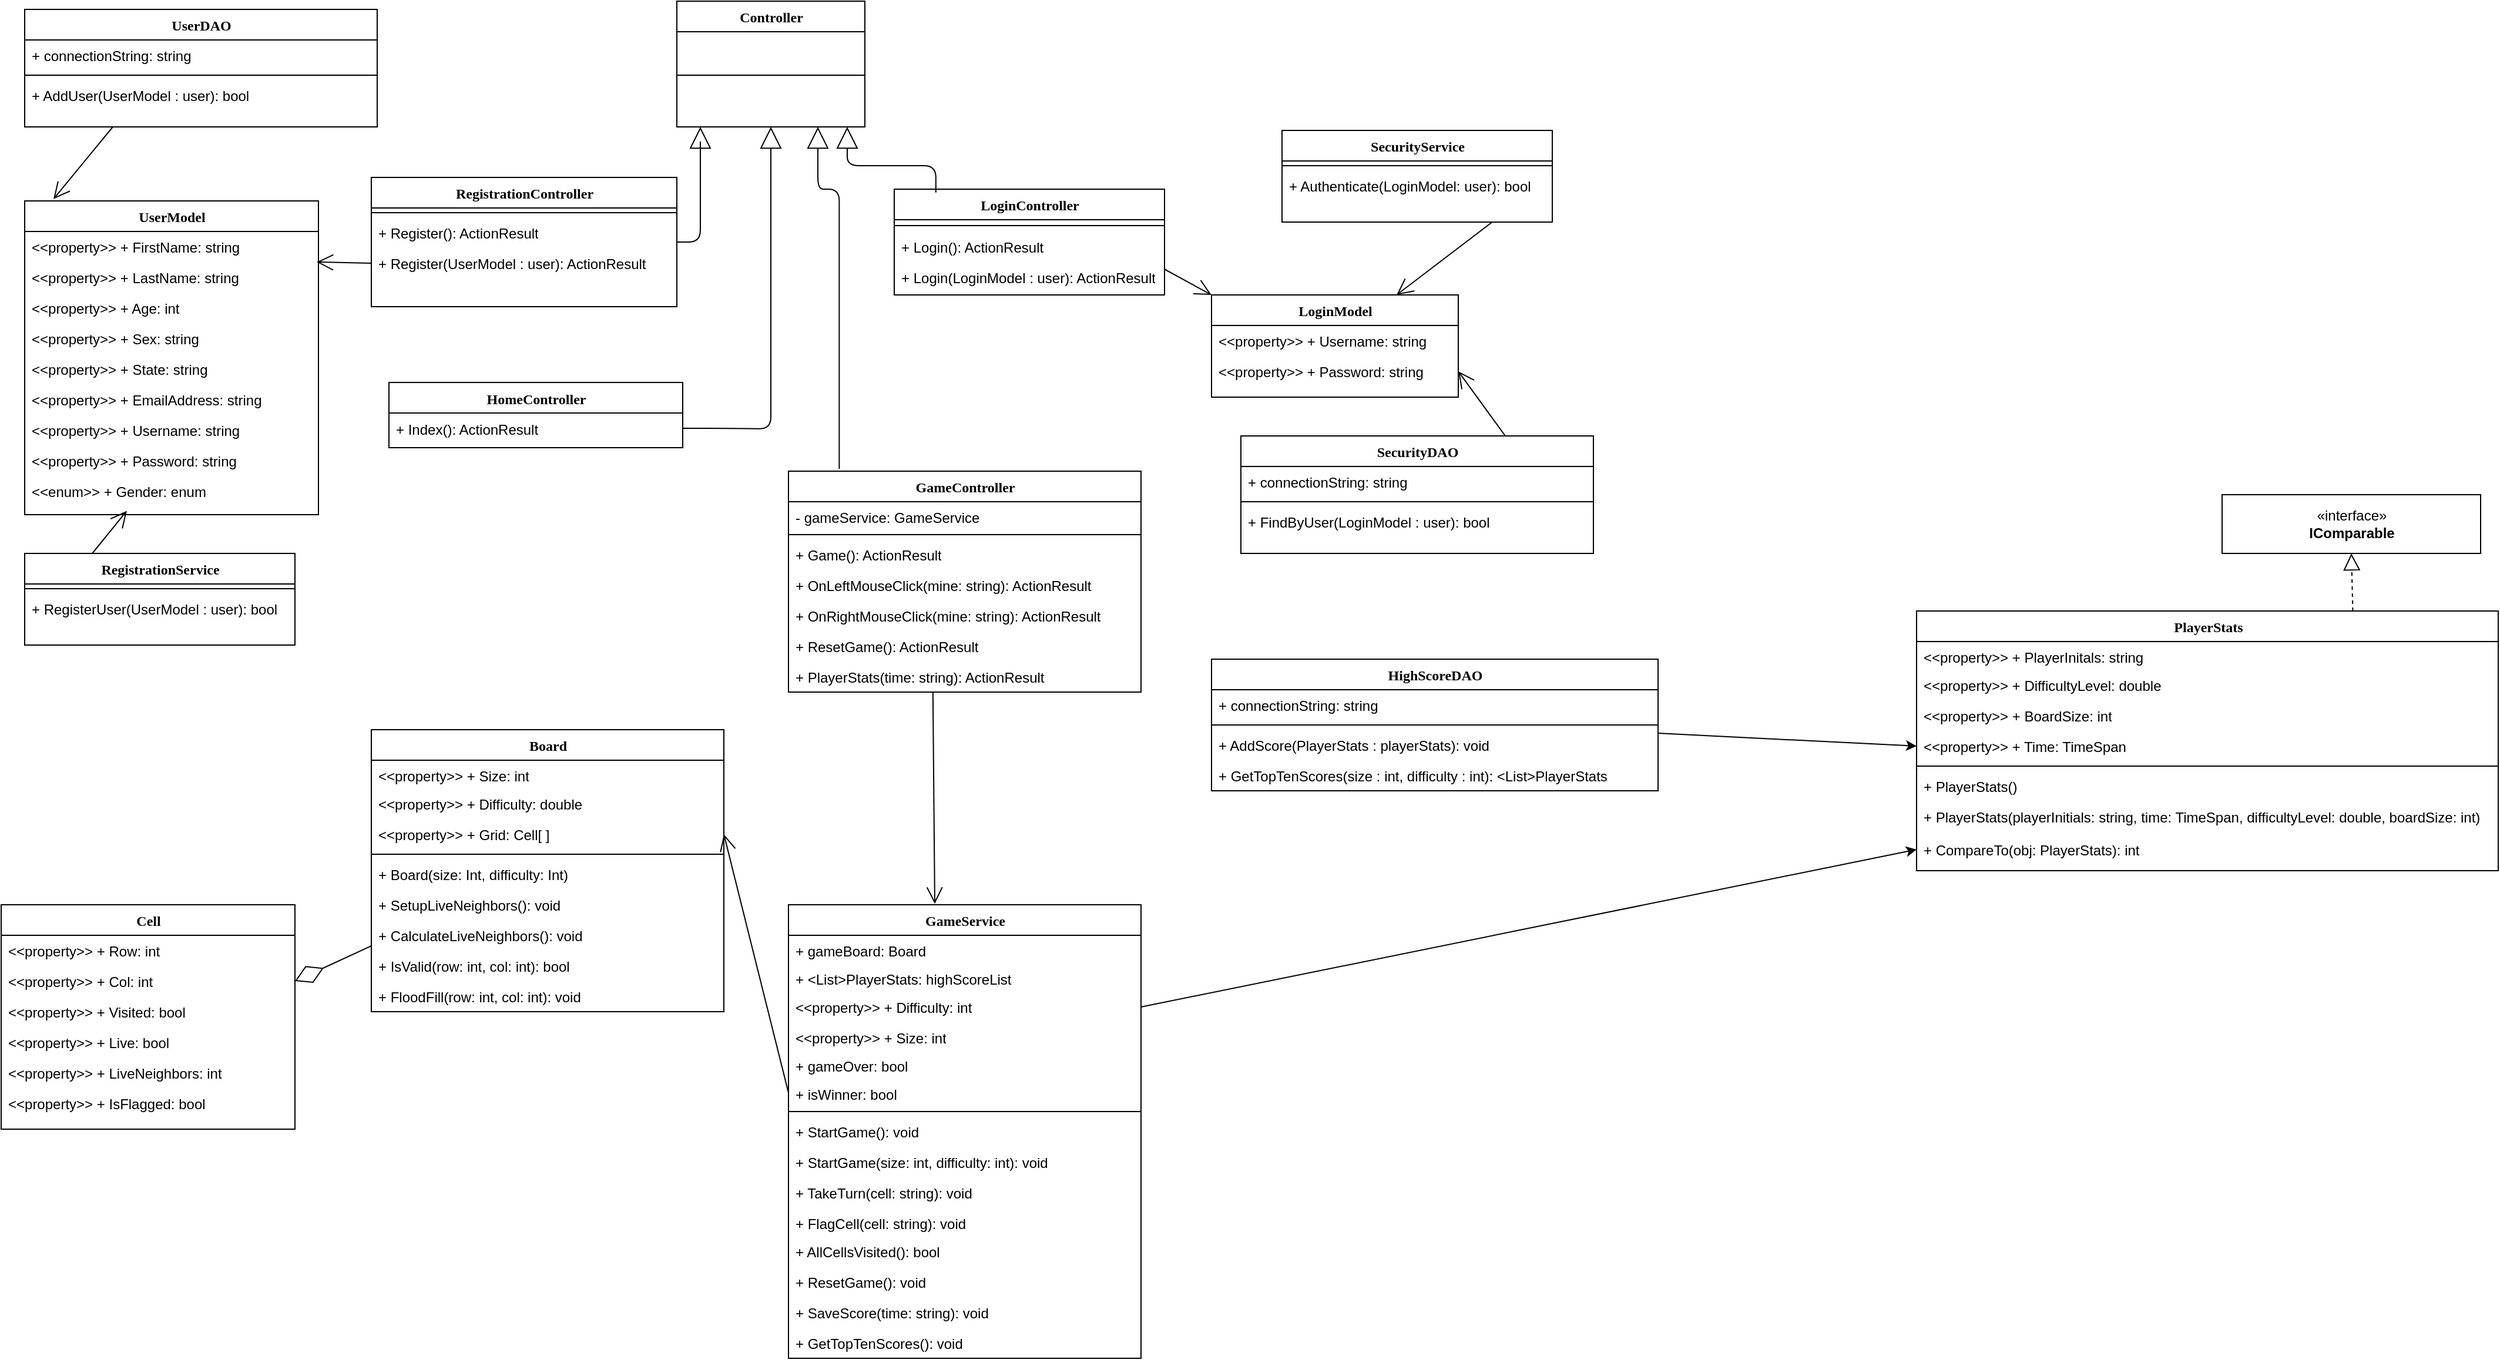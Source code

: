 <mxfile version="13.3.1" type="device"><diagram name="Page-1" id="9f46799a-70d6-7492-0946-bef42562c5a5"><mxGraphModel dx="1089" dy="810" grid="1" gridSize="10" guides="1" tooltips="1" connect="1" arrows="1" fold="1" page="1" pageScale="1" pageWidth="1100" pageHeight="850" background="#ffffff" math="0" shadow="0"><root><mxCell id="0"/><mxCell id="1" parent="0"/><mxCell id="78961159f06e98e8-128" style="edgeStyle=orthogonalEdgeStyle;html=1;labelBackgroundColor=none;startFill=0;startSize=8;endArrow=block;endFill=0;endSize=16;fontFamily=Verdana;fontSize=12;" parent="1" source="78961159f06e98e8-82" target="78961159f06e98e8-43" edge="1"><mxGeometry relative="1" as="geometry"><Array as="points"><mxPoint x="605" y="147"/><mxPoint x="605" y="147"/></Array></mxGeometry></mxCell><mxCell id="78961159f06e98e8-127" style="edgeStyle=orthogonalEdgeStyle;html=1;labelBackgroundColor=none;startFill=0;startSize=8;endArrow=block;endFill=0;endSize=16;fontFamily=Verdana;fontSize=12;exitX=0.154;exitY=0.032;exitDx=0;exitDy=0;exitPerimeter=0;" parent="1" source="78961159f06e98e8-95" edge="1"><mxGeometry relative="1" as="geometry"><mxPoint x="730" y="137" as="targetPoint"/><Array as="points"><mxPoint x="805" y="170"/><mxPoint x="730" y="170"/></Array></mxGeometry></mxCell><mxCell id="78961159f06e98e8-43" value="Controller" style="swimlane;html=1;fontStyle=1;align=center;verticalAlign=top;childLayout=stackLayout;horizontal=1;startSize=26;horizontalStack=0;resizeParent=1;resizeLast=0;collapsible=1;marginBottom=0;swimlaneFillColor=#ffffff;rounded=0;shadow=0;comic=0;labelBackgroundColor=none;strokeWidth=1;fillColor=none;fontFamily=Verdana;fontSize=12" parent="1" vertex="1"><mxGeometry x="585" y="30" width="160" height="107" as="geometry"/></mxCell><mxCell id="78961159f06e98e8-51" value="" style="line;html=1;strokeWidth=1;fillColor=none;align=left;verticalAlign=middle;spacingTop=-1;spacingLeft=3;spacingRight=3;rotatable=0;labelPosition=right;points=[];portConstraint=eastwest;" parent="78961159f06e98e8-43" vertex="1"><mxGeometry y="26" width="160" height="74" as="geometry"/></mxCell><mxCell id="78961159f06e98e8-30" value="UserModel" style="swimlane;html=1;fontStyle=1;align=center;verticalAlign=top;childLayout=stackLayout;horizontal=1;startSize=26;horizontalStack=0;resizeParent=1;resizeLast=0;collapsible=1;marginBottom=0;swimlaneFillColor=#ffffff;rounded=0;shadow=0;comic=0;labelBackgroundColor=none;strokeWidth=1;fillColor=none;fontFamily=Verdana;fontSize=12" parent="1" vertex="1"><mxGeometry x="30" y="200" width="250" height="267" as="geometry"/></mxCell><mxCell id="78961159f06e98e8-31" value="&amp;lt;&amp;lt;property&amp;gt;&amp;gt; + FirstName: string" style="text;html=1;strokeColor=none;fillColor=none;align=left;verticalAlign=top;spacingLeft=4;spacingRight=4;whiteSpace=wrap;overflow=hidden;rotatable=0;points=[[0,0.5],[1,0.5]];portConstraint=eastwest;" parent="78961159f06e98e8-30" vertex="1"><mxGeometry y="26" width="250" height="26" as="geometry"/></mxCell><mxCell id="78961159f06e98e8-32" value="&amp;lt;&amp;lt;property&amp;gt;&amp;gt; + LastName: string" style="text;html=1;strokeColor=none;fillColor=none;align=left;verticalAlign=top;spacingLeft=4;spacingRight=4;whiteSpace=wrap;overflow=hidden;rotatable=0;points=[[0,0.5],[1,0.5]];portConstraint=eastwest;" parent="78961159f06e98e8-30" vertex="1"><mxGeometry y="52" width="250" height="26" as="geometry"/></mxCell><mxCell id="78961159f06e98e8-33" value="&amp;lt;&amp;lt;property&amp;gt;&amp;gt; + Age: int" style="text;html=1;strokeColor=none;fillColor=none;align=left;verticalAlign=top;spacingLeft=4;spacingRight=4;whiteSpace=wrap;overflow=hidden;rotatable=0;points=[[0,0.5],[1,0.5]];portConstraint=eastwest;" parent="78961159f06e98e8-30" vertex="1"><mxGeometry y="78" width="250" height="26" as="geometry"/></mxCell><mxCell id="78961159f06e98e8-34" value="&amp;lt;&amp;lt;property&amp;gt;&amp;gt; + Sex: string" style="text;html=1;strokeColor=none;fillColor=none;align=left;verticalAlign=top;spacingLeft=4;spacingRight=4;whiteSpace=wrap;overflow=hidden;rotatable=0;points=[[0,0.5],[1,0.5]];portConstraint=eastwest;" parent="78961159f06e98e8-30" vertex="1"><mxGeometry y="104" width="250" height="26" as="geometry"/></mxCell><mxCell id="78961159f06e98e8-36" value="&amp;lt;&amp;lt;property&amp;gt;&amp;gt; + State: string" style="text;html=1;strokeColor=none;fillColor=none;align=left;verticalAlign=top;spacingLeft=4;spacingRight=4;whiteSpace=wrap;overflow=hidden;rotatable=0;points=[[0,0.5],[1,0.5]];portConstraint=eastwest;" parent="78961159f06e98e8-30" vertex="1"><mxGeometry y="130" width="250" height="26" as="geometry"/></mxCell><mxCell id="78961159f06e98e8-37" value="&amp;lt;&amp;lt;property&amp;gt;&amp;gt; + EmailAddress: string" style="text;html=1;strokeColor=none;fillColor=none;align=left;verticalAlign=top;spacingLeft=4;spacingRight=4;whiteSpace=wrap;overflow=hidden;rotatable=0;points=[[0,0.5],[1,0.5]];portConstraint=eastwest;" parent="78961159f06e98e8-30" vertex="1"><mxGeometry y="156" width="250" height="26" as="geometry"/></mxCell><mxCell id="RMhmxeIlHAKUMZnMb3lP-1" value="&amp;lt;&amp;lt;property&amp;gt;&amp;gt; + Username: string" style="text;html=1;strokeColor=none;fillColor=none;align=left;verticalAlign=top;spacingLeft=4;spacingRight=4;whiteSpace=wrap;overflow=hidden;rotatable=0;points=[[0,0.5],[1,0.5]];portConstraint=eastwest;" parent="78961159f06e98e8-30" vertex="1"><mxGeometry y="182" width="250" height="26" as="geometry"/></mxCell><mxCell id="RMhmxeIlHAKUMZnMb3lP-2" value="&amp;lt;&amp;lt;property&amp;gt;&amp;gt; + Password: string" style="text;html=1;strokeColor=none;fillColor=none;align=left;verticalAlign=top;spacingLeft=4;spacingRight=4;whiteSpace=wrap;overflow=hidden;rotatable=0;points=[[0,0.5],[1,0.5]];portConstraint=eastwest;" parent="78961159f06e98e8-30" vertex="1"><mxGeometry y="208" width="250" height="26" as="geometry"/></mxCell><mxCell id="RMhmxeIlHAKUMZnMb3lP-3" value="&amp;lt;&amp;lt;enum&amp;gt;&amp;gt; + Gender: enum" style="text;html=1;strokeColor=none;fillColor=none;align=left;verticalAlign=top;spacingLeft=4;spacingRight=4;whiteSpace=wrap;overflow=hidden;rotatable=0;points=[[0,0.5],[1,0.5]];portConstraint=eastwest;" parent="78961159f06e98e8-30" vertex="1"><mxGeometry y="234" width="250" height="26" as="geometry"/></mxCell><mxCell id="78961159f06e98e8-17" value="LoginModel" style="swimlane;html=1;fontStyle=1;align=center;verticalAlign=top;childLayout=stackLayout;horizontal=1;startSize=26;horizontalStack=0;resizeParent=1;resizeLast=0;collapsible=1;marginBottom=0;swimlaneFillColor=#ffffff;rounded=0;shadow=0;comic=0;labelBackgroundColor=none;strokeWidth=1;fillColor=none;fontFamily=Verdana;fontSize=12" parent="1" vertex="1"><mxGeometry x="1040" y="280" width="210" height="87" as="geometry"/></mxCell><mxCell id="78961159f06e98e8-21" value="&amp;lt;&amp;lt;property&amp;gt;&amp;gt; + Username: string" style="text;html=1;strokeColor=none;fillColor=none;align=left;verticalAlign=top;spacingLeft=4;spacingRight=4;whiteSpace=wrap;overflow=hidden;rotatable=0;points=[[0,0.5],[1,0.5]];portConstraint=eastwest;" parent="78961159f06e98e8-17" vertex="1"><mxGeometry y="26" width="210" height="26" as="geometry"/></mxCell><mxCell id="78961159f06e98e8-23" value="&amp;lt;&amp;lt;property&amp;gt;&amp;gt; + Password: string" style="text;html=1;strokeColor=none;fillColor=none;align=left;verticalAlign=top;spacingLeft=4;spacingRight=4;whiteSpace=wrap;overflow=hidden;rotatable=0;points=[[0,0.5],[1,0.5]];portConstraint=eastwest;" parent="78961159f06e98e8-17" vertex="1"><mxGeometry y="52" width="210" height="26" as="geometry"/></mxCell><mxCell id="RMhmxeIlHAKUMZnMb3lP-17" value="" style="endArrow=open;endFill=1;endSize=12;html=1;exitX=0.25;exitY=1;exitDx=0;exitDy=0;entryX=0.098;entryY=-0.006;entryDx=0;entryDy=0;entryPerimeter=0;" parent="1" source="RMhmxeIlHAKUMZnMb3lP-11" target="78961159f06e98e8-30" edge="1"><mxGeometry width="160" relative="1" as="geometry"><mxPoint x="280" y="451" as="sourcePoint"/><mxPoint x="250" y="530" as="targetPoint"/></mxGeometry></mxCell><mxCell id="RMhmxeIlHAKUMZnMb3lP-27" value="" style="endArrow=open;endFill=1;endSize=12;html=1;entryX=0.348;entryY=1.144;entryDx=0;entryDy=0;entryPerimeter=0;exitX=0.25;exitY=0;exitDx=0;exitDy=0;" parent="1" source="RMhmxeIlHAKUMZnMb3lP-8" target="RMhmxeIlHAKUMZnMb3lP-3" edge="1"><mxGeometry width="160" relative="1" as="geometry"><mxPoint x="330" y="290" as="sourcePoint"/><mxPoint x="350" y="580" as="targetPoint"/></mxGeometry></mxCell><mxCell id="RMhmxeIlHAKUMZnMb3lP-28" value="" style="endArrow=open;endFill=1;endSize=12;html=1;exitX=0;exitY=0.5;exitDx=0;exitDy=0;entryX=0.994;entryY=0;entryDx=0;entryDy=0;entryPerimeter=0;" parent="1" source="RMhmxeIlHAKUMZnMb3lP-7" target="78961159f06e98e8-32" edge="1"><mxGeometry width="160" relative="1" as="geometry"><mxPoint x="350" y="170" as="sourcePoint"/><mxPoint x="280" y="249" as="targetPoint"/></mxGeometry></mxCell><mxCell id="RMhmxeIlHAKUMZnMb3lP-29" value="" style="endArrow=open;endFill=1;endSize=12;html=1;entryX=0;entryY=0;entryDx=0;entryDy=0;exitX=0.987;exitY=0.173;exitDx=0;exitDy=0;exitPerimeter=0;" parent="1" source="RMhmxeIlHAKUMZnMb3lP-4" target="78961159f06e98e8-17" edge="1"><mxGeometry width="160" relative="1" as="geometry"><mxPoint x="310" y="650" as="sourcePoint"/><mxPoint x="470" y="650" as="targetPoint"/></mxGeometry></mxCell><mxCell id="RMhmxeIlHAKUMZnMb3lP-30" value="" style="endArrow=open;endFill=1;endSize=12;html=1;entryX=0.75;entryY=0;entryDx=0;entryDy=0;exitX=1;exitY=0.5;exitDx=0;exitDy=0;" parent="1" source="78961159f06e98e8-56" target="78961159f06e98e8-17" edge="1"><mxGeometry width="160" relative="1" as="geometry"><mxPoint x="932.53" y="287.49" as="sourcePoint"/><mxPoint x="1050" y="290" as="targetPoint"/></mxGeometry></mxCell><mxCell id="RMhmxeIlHAKUMZnMb3lP-31" value="" style="endArrow=open;endFill=1;endSize=12;html=1;entryX=1;entryY=0.5;entryDx=0;entryDy=0;exitX=0.75;exitY=0;exitDx=0;exitDy=0;" parent="1" source="78961159f06e98e8-69" target="78961159f06e98e8-23" edge="1"><mxGeometry width="160" relative="1" as="geometry"><mxPoint x="942.53" y="297.49" as="sourcePoint"/><mxPoint x="1060" y="300" as="targetPoint"/></mxGeometry></mxCell><mxCell id="2oHeR8ZkEJDsE6pvxAqQ-67" value="«interface»&lt;br&gt;&lt;b&gt;IComparable&lt;/b&gt;" style="html=1;" parent="1" vertex="1"><mxGeometry x="1900" y="450" width="220" height="50" as="geometry"/></mxCell><mxCell id="2oHeR8ZkEJDsE6pvxAqQ-75" value="" style="endArrow=block;dashed=1;endFill=0;endSize=12;html=1;entryX=0.5;entryY=1;entryDx=0;entryDy=0;exitX=0.75;exitY=0;exitDx=0;exitDy=0;" parent="1" source="2oHeR8ZkEJDsE6pvxAqQ-29" target="2oHeR8ZkEJDsE6pvxAqQ-67" edge="1"><mxGeometry width="160" relative="1" as="geometry"><mxPoint x="1160" y="490" as="sourcePoint"/><mxPoint x="1320" y="490" as="targetPoint"/></mxGeometry></mxCell><mxCell id="2oHeR8ZkEJDsE6pvxAqQ-78" value="" style="endArrow=diamondThin;endFill=0;endSize=24;html=1;exitX=0.014;exitY=-0.228;exitDx=0;exitDy=0;entryX=1;entryY=0.5;entryDx=0;entryDy=0;exitPerimeter=0;" parent="1" source="2oHeR8ZkEJDsE6pvxAqQ-64" target="2oHeR8ZkEJDsE6pvxAqQ-48" edge="1"><mxGeometry width="160" relative="1" as="geometry"><mxPoint x="570" y="710" as="sourcePoint"/><mxPoint x="730" y="710" as="targetPoint"/></mxGeometry></mxCell><mxCell id="2oHeR8ZkEJDsE6pvxAqQ-29" value="PlayerStats" style="swimlane;html=1;fontStyle=1;align=center;verticalAlign=top;childLayout=stackLayout;horizontal=1;startSize=26;horizontalStack=0;resizeParent=1;resizeLast=0;collapsible=1;marginBottom=0;swimlaneFillColor=#ffffff;rounded=0;shadow=0;comic=0;labelBackgroundColor=none;strokeWidth=1;fillColor=none;fontFamily=Verdana;fontSize=12" parent="1" vertex="1"><mxGeometry x="1640" y="549" width="495" height="221" as="geometry"/></mxCell><mxCell id="2oHeR8ZkEJDsE6pvxAqQ-33" value="&amp;lt;&amp;lt;property&amp;gt;&amp;gt; + PlayerInitals: string" style="text;html=1;strokeColor=none;fillColor=none;align=left;verticalAlign=top;spacingLeft=4;spacingRight=4;whiteSpace=wrap;overflow=hidden;rotatable=0;points=[[0,0.5],[1,0.5]];portConstraint=eastwest;" parent="2oHeR8ZkEJDsE6pvxAqQ-29" vertex="1"><mxGeometry y="26" width="495" height="24" as="geometry"/></mxCell><mxCell id="2oHeR8ZkEJDsE6pvxAqQ-14" value="&amp;lt;&amp;lt;property&amp;gt;&amp;gt; + DifficultyLevel: double" style="text;html=1;strokeColor=none;fillColor=none;align=left;verticalAlign=top;spacingLeft=4;spacingRight=4;whiteSpace=wrap;overflow=hidden;rotatable=0;points=[[0,0.5],[1,0.5]];portConstraint=eastwest;" parent="2oHeR8ZkEJDsE6pvxAqQ-29" vertex="1"><mxGeometry y="50" width="495" height="26" as="geometry"/></mxCell><mxCell id="2oHeR8ZkEJDsE6pvxAqQ-34" value="&amp;lt;&amp;lt;property&amp;gt;&amp;gt; + BoardSize: int" style="text;html=1;strokeColor=none;fillColor=none;align=left;verticalAlign=top;spacingLeft=4;spacingRight=4;whiteSpace=wrap;overflow=hidden;rotatable=0;points=[[0,0.5],[1,0.5]];portConstraint=eastwest;" parent="2oHeR8ZkEJDsE6pvxAqQ-29" vertex="1"><mxGeometry y="76" width="495" height="26" as="geometry"/></mxCell><mxCell id="2oHeR8ZkEJDsE6pvxAqQ-66" value="&amp;lt;&amp;lt;property&amp;gt;&amp;gt; + Time: TimeSpan" style="text;html=1;strokeColor=none;fillColor=none;align=left;verticalAlign=top;spacingLeft=4;spacingRight=4;whiteSpace=wrap;overflow=hidden;rotatable=0;points=[[0,0.5],[1,0.5]];portConstraint=eastwest;" parent="2oHeR8ZkEJDsE6pvxAqQ-29" vertex="1"><mxGeometry y="102" width="495" height="26" as="geometry"/></mxCell><mxCell id="2oHeR8ZkEJDsE6pvxAqQ-31" value="" style="line;html=1;strokeWidth=1;fillColor=none;align=left;verticalAlign=middle;spacingTop=-1;spacingLeft=3;spacingRight=3;rotatable=0;labelPosition=right;points=[];portConstraint=eastwest;" parent="2oHeR8ZkEJDsE6pvxAqQ-29" vertex="1"><mxGeometry y="128" width="495" height="8" as="geometry"/></mxCell><mxCell id="2oHeR8ZkEJDsE6pvxAqQ-32" value="+ PlayerStats()" style="text;html=1;strokeColor=none;fillColor=none;align=left;verticalAlign=top;spacingLeft=4;spacingRight=4;whiteSpace=wrap;overflow=hidden;rotatable=0;points=[[0,0.5],[1,0.5]];portConstraint=eastwest;" parent="2oHeR8ZkEJDsE6pvxAqQ-29" vertex="1"><mxGeometry y="136" width="495" height="26" as="geometry"/></mxCell><mxCell id="2oHeR8ZkEJDsE6pvxAqQ-42" value="+ PlayerStats(playerInitials: string, time: TimeSpan, difficultyLevel: double, boardSize: int)" style="text;html=1;strokeColor=none;fillColor=none;align=left;verticalAlign=top;spacingLeft=4;spacingRight=4;whiteSpace=wrap;overflow=hidden;rotatable=0;points=[[0,0.5],[1,0.5]];portConstraint=eastwest;" parent="2oHeR8ZkEJDsE6pvxAqQ-29" vertex="1"><mxGeometry y="162" width="495" height="28" as="geometry"/></mxCell><mxCell id="2oHeR8ZkEJDsE6pvxAqQ-43" value="+ CompareTo(obj: PlayerStats): int&lt;br&gt;&lt;span style=&quot;color: rgba(0 , 0 , 0 , 0) ; font-family: monospace ; font-size: 0px&quot;&gt;%3CmxGraphModel%3E%3Croot%3E%3CmxCell%20id%3D%220%22%2F%3E%3CmxCell%20id%3D%221%22%20parent%3D%220%22%2F%3E%3CmxCell%20id%3D%222%22%20value%3D%22%2B%20Board(size%3A%20Int%2C%20difficulty%3A%20Int)%22%20style%3D%22text%3Bhtml%3D1%3BstrokeColor%3Dnone%3BfillColor%3Dnone%3Balign%3Dleft%3BverticalAlign%3Dtop%3BspacingLeft%3D4%3BspacingRight%3D4%3BwhiteSpace%3Dwrap%3Boverflow%3Dhidden%3Brotatable%3D0%3Bpoints%3D%5B%5B0%2C0.5%5D%2C%5B1%2C0.5%5D%5D%3BportConstraint%3Deastwest%3B%22%20vertex%3D%221%22%20parent%3D%221%22%3E%3CmxGeometry%20x%3D%22520%22%20y%3D%22700%22%20width%3D%22300%22%20height%3D%2226%22%20as%3D%22geometry%22%2F%3E%3C%2FmxCell%3E%3C%2Froot%3E%3C%2FmxGraphModel%3E&lt;/span&gt;" style="text;html=1;strokeColor=none;fillColor=none;align=left;verticalAlign=top;spacingLeft=4;spacingRight=4;whiteSpace=wrap;overflow=hidden;rotatable=0;points=[[0,0.5],[1,0.5]];portConstraint=eastwest;" parent="2oHeR8ZkEJDsE6pvxAqQ-29" vertex="1"><mxGeometry y="190" width="495" height="26" as="geometry"/></mxCell><mxCell id="78961159f06e98e8-56" value="SecurityService" style="swimlane;html=1;fontStyle=1;align=center;verticalAlign=top;childLayout=stackLayout;horizontal=1;startSize=26;horizontalStack=0;resizeParent=1;resizeLast=0;collapsible=1;marginBottom=0;swimlaneFillColor=#ffffff;rounded=0;shadow=0;comic=0;labelBackgroundColor=none;strokeWidth=1;fillColor=none;fontFamily=Verdana;fontSize=12" parent="1" vertex="1"><mxGeometry x="1100" y="140" width="230" height="78" as="geometry"/></mxCell><mxCell id="78961159f06e98e8-64" value="" style="line;html=1;strokeWidth=1;fillColor=none;align=left;verticalAlign=middle;spacingTop=-1;spacingLeft=3;spacingRight=3;rotatable=0;labelPosition=right;points=[];portConstraint=eastwest;" parent="78961159f06e98e8-56" vertex="1"><mxGeometry y="26" width="230" height="8" as="geometry"/></mxCell><mxCell id="78961159f06e98e8-65" value="+ Authenticate(LoginModel: user): bool" style="text;html=1;strokeColor=none;fillColor=none;align=left;verticalAlign=top;spacingLeft=4;spacingRight=4;whiteSpace=wrap;overflow=hidden;rotatable=0;points=[[0,0.5],[1,0.5]];portConstraint=eastwest;" parent="78961159f06e98e8-56" vertex="1"><mxGeometry y="34" width="230" height="26" as="geometry"/></mxCell><mxCell id="78961159f06e98e8-69" value="SecurityDAO" style="swimlane;html=1;fontStyle=1;align=center;verticalAlign=top;childLayout=stackLayout;horizontal=1;startSize=26;horizontalStack=0;resizeParent=1;resizeLast=0;collapsible=1;marginBottom=0;swimlaneFillColor=#ffffff;rounded=0;shadow=0;comic=0;labelBackgroundColor=none;strokeWidth=1;fillColor=none;fontFamily=Verdana;fontSize=12" parent="1" vertex="1"><mxGeometry x="1065" y="400" width="300" height="100" as="geometry"/></mxCell><mxCell id="78961159f06e98e8-70" value="+ connectionString: string" style="text;html=1;strokeColor=none;fillColor=none;align=left;verticalAlign=top;spacingLeft=4;spacingRight=4;whiteSpace=wrap;overflow=hidden;rotatable=0;points=[[0,0.5],[1,0.5]];portConstraint=eastwest;" parent="78961159f06e98e8-69" vertex="1"><mxGeometry y="26" width="300" height="26" as="geometry"/></mxCell><mxCell id="78961159f06e98e8-77" value="" style="line;html=1;strokeWidth=1;fillColor=none;align=left;verticalAlign=middle;spacingTop=-1;spacingLeft=3;spacingRight=3;rotatable=0;labelPosition=right;points=[];portConstraint=eastwest;" parent="78961159f06e98e8-69" vertex="1"><mxGeometry y="52" width="300" height="8" as="geometry"/></mxCell><mxCell id="78961159f06e98e8-78" value="+ FindByUser(LoginModel : user): bool" style="text;html=1;strokeColor=none;fillColor=none;align=left;verticalAlign=top;spacingLeft=4;spacingRight=4;whiteSpace=wrap;overflow=hidden;rotatable=0;points=[[0,0.5],[1,0.5]];portConstraint=eastwest;" parent="78961159f06e98e8-69" vertex="1"><mxGeometry y="60" width="300" height="26" as="geometry"/></mxCell><mxCell id="78961159f06e98e8-95" value="LoginController" style="swimlane;html=1;fontStyle=1;align=center;verticalAlign=top;childLayout=stackLayout;horizontal=1;startSize=26;horizontalStack=0;resizeParent=1;resizeLast=0;collapsible=1;marginBottom=0;swimlaneFillColor=#ffffff;rounded=0;shadow=0;comic=0;labelBackgroundColor=none;strokeWidth=1;fillColor=none;fontFamily=Verdana;fontSize=12" parent="1" vertex="1"><mxGeometry x="770" y="190" width="230" height="90" as="geometry"/></mxCell><mxCell id="78961159f06e98e8-103" value="" style="line;html=1;strokeWidth=1;fillColor=none;align=left;verticalAlign=middle;spacingTop=-1;spacingLeft=3;spacingRight=3;rotatable=0;labelPosition=right;points=[];portConstraint=eastwest;" parent="78961159f06e98e8-95" vertex="1"><mxGeometry y="26" width="230" height="10" as="geometry"/></mxCell><mxCell id="78961159f06e98e8-104" value="+ Login(): ActionResult" style="text;html=1;strokeColor=none;fillColor=none;align=left;verticalAlign=top;spacingLeft=4;spacingRight=4;whiteSpace=wrap;overflow=hidden;rotatable=0;points=[[0,0.5],[1,0.5]];portConstraint=eastwest;" parent="78961159f06e98e8-95" vertex="1"><mxGeometry y="36" width="230" height="26" as="geometry"/></mxCell><mxCell id="RMhmxeIlHAKUMZnMb3lP-4" value="+ Login(LoginModel : user): ActionResult" style="text;html=1;strokeColor=none;fillColor=none;align=left;verticalAlign=top;spacingLeft=4;spacingRight=4;whiteSpace=wrap;overflow=hidden;rotatable=0;points=[[0,0.5],[1,0.5]];portConstraint=eastwest;" parent="78961159f06e98e8-95" vertex="1"><mxGeometry y="62" width="230" height="26" as="geometry"/></mxCell><mxCell id="78961159f06e98e8-82" value="RegistrationController" style="swimlane;html=1;fontStyle=1;align=center;verticalAlign=top;childLayout=stackLayout;horizontal=1;startSize=26;horizontalStack=0;resizeParent=1;resizeLast=0;collapsible=1;marginBottom=0;swimlaneFillColor=#ffffff;rounded=0;shadow=0;comic=0;labelBackgroundColor=none;strokeWidth=1;fillColor=none;fontFamily=Verdana;fontSize=12" parent="1" vertex="1"><mxGeometry x="325" y="180" width="260" height="110" as="geometry"/></mxCell><mxCell id="78961159f06e98e8-90" value="" style="line;html=1;strokeWidth=1;fillColor=none;align=left;verticalAlign=middle;spacingTop=-1;spacingLeft=3;spacingRight=3;rotatable=0;labelPosition=right;points=[];portConstraint=eastwest;" parent="78961159f06e98e8-82" vertex="1"><mxGeometry y="26" width="260" height="8" as="geometry"/></mxCell><mxCell id="RMhmxeIlHAKUMZnMb3lP-6" value="+ Register(): ActionResult" style="text;html=1;strokeColor=none;fillColor=none;align=left;verticalAlign=top;spacingLeft=4;spacingRight=4;whiteSpace=wrap;overflow=hidden;rotatable=0;points=[[0,0.5],[1,0.5]];portConstraint=eastwest;" parent="78961159f06e98e8-82" vertex="1"><mxGeometry y="34" width="260" height="26" as="geometry"/></mxCell><mxCell id="RMhmxeIlHAKUMZnMb3lP-7" value="+ Register(UserModel : user): ActionResult" style="text;html=1;strokeColor=none;fillColor=none;align=left;verticalAlign=top;spacingLeft=4;spacingRight=4;whiteSpace=wrap;overflow=hidden;rotatable=0;points=[[0,0.5],[1,0.5]];portConstraint=eastwest;" parent="78961159f06e98e8-82" vertex="1"><mxGeometry y="60" width="260" height="26" as="geometry"/></mxCell><mxCell id="RMhmxeIlHAKUMZnMb3lP-11" value="UserDAO" style="swimlane;html=1;fontStyle=1;align=center;verticalAlign=top;childLayout=stackLayout;horizontal=1;startSize=26;horizontalStack=0;resizeParent=1;resizeLast=0;collapsible=1;marginBottom=0;swimlaneFillColor=#ffffff;rounded=0;shadow=0;comic=0;labelBackgroundColor=none;strokeWidth=1;fillColor=none;fontFamily=Verdana;fontSize=12" parent="1" vertex="1"><mxGeometry x="30" y="37" width="300" height="100" as="geometry"/></mxCell><mxCell id="RMhmxeIlHAKUMZnMb3lP-12" value="+ connectionString: string" style="text;html=1;strokeColor=none;fillColor=none;align=left;verticalAlign=top;spacingLeft=4;spacingRight=4;whiteSpace=wrap;overflow=hidden;rotatable=0;points=[[0,0.5],[1,0.5]];portConstraint=eastwest;" parent="RMhmxeIlHAKUMZnMb3lP-11" vertex="1"><mxGeometry y="26" width="300" height="26" as="geometry"/></mxCell><mxCell id="RMhmxeIlHAKUMZnMb3lP-13" value="" style="line;html=1;strokeWidth=1;fillColor=none;align=left;verticalAlign=middle;spacingTop=-1;spacingLeft=3;spacingRight=3;rotatable=0;labelPosition=right;points=[];portConstraint=eastwest;" parent="RMhmxeIlHAKUMZnMb3lP-11" vertex="1"><mxGeometry y="52" width="300" height="8" as="geometry"/></mxCell><mxCell id="RMhmxeIlHAKUMZnMb3lP-14" value="+ AddUser(UserModel : user): bool" style="text;html=1;strokeColor=none;fillColor=none;align=left;verticalAlign=top;spacingLeft=4;spacingRight=4;whiteSpace=wrap;overflow=hidden;rotatable=0;points=[[0,0.5],[1,0.5]];portConstraint=eastwest;" parent="RMhmxeIlHAKUMZnMb3lP-11" vertex="1"><mxGeometry y="60" width="300" height="26" as="geometry"/></mxCell><mxCell id="2oHeR8ZkEJDsE6pvxAqQ-100" value="" style="endArrow=open;endFill=1;endSize=12;html=1;entryX=0.415;entryY=-0.002;entryDx=0;entryDy=0;entryPerimeter=0;exitX=0.409;exitY=1.087;exitDx=0;exitDy=0;exitPerimeter=0;" parent="1" source="2oHeR8ZkEJDsE6pvxAqQ-87" target="2oHeR8ZkEJDsE6pvxAqQ-90" edge="1"><mxGeometry width="160" relative="1" as="geometry"><mxPoint x="845.5" y="600.51" as="sourcePoint"/><mxPoint x="800" y="600.004" as="targetPoint"/></mxGeometry></mxCell><mxCell id="2oHeR8ZkEJDsE6pvxAqQ-46" value="Cell" style="swimlane;html=1;fontStyle=1;align=center;verticalAlign=top;childLayout=stackLayout;horizontal=1;startSize=26;horizontalStack=0;resizeParent=1;resizeLast=0;collapsible=1;marginBottom=0;swimlaneFillColor=#ffffff;rounded=0;shadow=0;comic=0;labelBackgroundColor=none;strokeWidth=1;fillColor=none;fontFamily=Verdana;fontSize=12" parent="1" vertex="1"><mxGeometry x="10" y="799" width="250" height="191" as="geometry"/></mxCell><mxCell id="2oHeR8ZkEJDsE6pvxAqQ-47" value="&amp;lt;&amp;lt;property&amp;gt;&amp;gt; + Row: int" style="text;html=1;strokeColor=none;fillColor=none;align=left;verticalAlign=top;spacingLeft=4;spacingRight=4;whiteSpace=wrap;overflow=hidden;rotatable=0;points=[[0,0.5],[1,0.5]];portConstraint=eastwest;" parent="2oHeR8ZkEJDsE6pvxAqQ-46" vertex="1"><mxGeometry y="26" width="250" height="26" as="geometry"/></mxCell><mxCell id="2oHeR8ZkEJDsE6pvxAqQ-48" value="&amp;lt;&amp;lt;property&amp;gt;&amp;gt; + Col: int" style="text;html=1;strokeColor=none;fillColor=none;align=left;verticalAlign=top;spacingLeft=4;spacingRight=4;whiteSpace=wrap;overflow=hidden;rotatable=0;points=[[0,0.5],[1,0.5]];portConstraint=eastwest;" parent="2oHeR8ZkEJDsE6pvxAqQ-46" vertex="1"><mxGeometry y="52" width="250" height="26" as="geometry"/></mxCell><mxCell id="2oHeR8ZkEJDsE6pvxAqQ-49" value="&amp;lt;&amp;lt;property&amp;gt;&amp;gt; + Visited: bool" style="text;html=1;strokeColor=none;fillColor=none;align=left;verticalAlign=top;spacingLeft=4;spacingRight=4;whiteSpace=wrap;overflow=hidden;rotatable=0;points=[[0,0.5],[1,0.5]];portConstraint=eastwest;" parent="2oHeR8ZkEJDsE6pvxAqQ-46" vertex="1"><mxGeometry y="78" width="250" height="26" as="geometry"/></mxCell><mxCell id="2oHeR8ZkEJDsE6pvxAqQ-50" value="&amp;lt;&amp;lt;property&amp;gt;&amp;gt; + Live: bool" style="text;html=1;strokeColor=none;fillColor=none;align=left;verticalAlign=top;spacingLeft=4;spacingRight=4;whiteSpace=wrap;overflow=hidden;rotatable=0;points=[[0,0.5],[1,0.5]];portConstraint=eastwest;" parent="2oHeR8ZkEJDsE6pvxAqQ-46" vertex="1"><mxGeometry y="104" width="250" height="26" as="geometry"/></mxCell><mxCell id="2oHeR8ZkEJDsE6pvxAqQ-51" value="&amp;lt;&amp;lt;property&amp;gt;&amp;gt; + LiveNeighbors: int" style="text;html=1;strokeColor=none;fillColor=none;align=left;verticalAlign=top;spacingLeft=4;spacingRight=4;whiteSpace=wrap;overflow=hidden;rotatable=0;points=[[0,0.5],[1,0.5]];portConstraint=eastwest;" parent="2oHeR8ZkEJDsE6pvxAqQ-46" vertex="1"><mxGeometry y="130" width="250" height="26" as="geometry"/></mxCell><mxCell id="2oHeR8ZkEJDsE6pvxAqQ-52" value="&amp;lt;&amp;lt;property&amp;gt;&amp;gt; + IsFlagged: bool" style="text;html=1;strokeColor=none;fillColor=none;align=left;verticalAlign=top;spacingLeft=4;spacingRight=4;whiteSpace=wrap;overflow=hidden;rotatable=0;points=[[0,0.5],[1,0.5]];portConstraint=eastwest;" parent="2oHeR8ZkEJDsE6pvxAqQ-46" vertex="1"><mxGeometry y="156" width="250" height="26" as="geometry"/></mxCell><mxCell id="2oHeR8ZkEJDsE6pvxAqQ-56" value="Board" style="swimlane;html=1;fontStyle=1;align=center;verticalAlign=top;childLayout=stackLayout;horizontal=1;startSize=26;horizontalStack=0;resizeParent=1;resizeLast=0;collapsible=1;marginBottom=0;swimlaneFillColor=#ffffff;rounded=0;shadow=0;comic=0;labelBackgroundColor=none;strokeWidth=1;fillColor=none;fontFamily=Verdana;fontSize=12" parent="1" vertex="1"><mxGeometry x="325" y="650" width="300" height="240" as="geometry"/></mxCell><mxCell id="2oHeR8ZkEJDsE6pvxAqQ-57" value="&amp;lt;&amp;lt;property&amp;gt;&amp;gt; + Size: int" style="text;html=1;strokeColor=none;fillColor=none;align=left;verticalAlign=top;spacingLeft=4;spacingRight=4;whiteSpace=wrap;overflow=hidden;rotatable=0;points=[[0,0.5],[1,0.5]];portConstraint=eastwest;" parent="2oHeR8ZkEJDsE6pvxAqQ-56" vertex="1"><mxGeometry y="26" width="300" height="24" as="geometry"/></mxCell><mxCell id="2oHeR8ZkEJDsE6pvxAqQ-58" value="&amp;lt;&amp;lt;property&amp;gt;&amp;gt; + Difficulty: double" style="text;html=1;strokeColor=none;fillColor=none;align=left;verticalAlign=top;spacingLeft=4;spacingRight=4;whiteSpace=wrap;overflow=hidden;rotatable=0;points=[[0,0.5],[1,0.5]];portConstraint=eastwest;" parent="2oHeR8ZkEJDsE6pvxAqQ-56" vertex="1"><mxGeometry y="50" width="300" height="26" as="geometry"/></mxCell><mxCell id="2oHeR8ZkEJDsE6pvxAqQ-59" value="&amp;lt;&amp;lt;property&amp;gt;&amp;gt; + Grid: Cell[ ]" style="text;html=1;strokeColor=none;fillColor=none;align=left;verticalAlign=top;spacingLeft=4;spacingRight=4;whiteSpace=wrap;overflow=hidden;rotatable=0;points=[[0,0.5],[1,0.5]];portConstraint=eastwest;" parent="2oHeR8ZkEJDsE6pvxAqQ-56" vertex="1"><mxGeometry y="76" width="300" height="26" as="geometry"/></mxCell><mxCell id="2oHeR8ZkEJDsE6pvxAqQ-60" value="" style="line;html=1;strokeWidth=1;fillColor=none;align=left;verticalAlign=middle;spacingTop=-1;spacingLeft=3;spacingRight=3;rotatable=0;labelPosition=right;points=[];portConstraint=eastwest;" parent="2oHeR8ZkEJDsE6pvxAqQ-56" vertex="1"><mxGeometry y="102" width="300" height="8" as="geometry"/></mxCell><mxCell id="2oHeR8ZkEJDsE6pvxAqQ-61" value="+ Board(size: Int, difficulty: Int)" style="text;html=1;strokeColor=none;fillColor=none;align=left;verticalAlign=top;spacingLeft=4;spacingRight=4;whiteSpace=wrap;overflow=hidden;rotatable=0;points=[[0,0.5],[1,0.5]];portConstraint=eastwest;" parent="2oHeR8ZkEJDsE6pvxAqQ-56" vertex="1"><mxGeometry y="110" width="300" height="26" as="geometry"/></mxCell><mxCell id="2oHeR8ZkEJDsE6pvxAqQ-62" value="+ SetupLiveNeighbors(): void&lt;br&gt;&lt;span style=&quot;color: rgba(0 , 0 , 0 , 0) ; font-family: monospace ; font-size: 0px&quot;&gt;%3CmxGraphModel%3E%3Croot%3E%3CmxCell%20id%3D%220%22%2F%3E%3CmxCell%20id%3D%221%22%20parent%3D%220%22%2F%3E%3CmxCell%20id%3D%222%22%20value%3D%22%2B%20Board(size%3A%20Int%2C%20difficulty%3A%20Int)%22%20style%3D%22text%3Bhtml%3D1%3BstrokeColor%3Dnone%3BfillColor%3Dnone%3Balign%3Dleft%3BverticalAlign%3Dtop%3BspacingLeft%3D4%3BspacingRight%3D4%3BwhiteSpace%3Dwrap%3Boverflow%3Dhidden%3Brotatable%3D0%3Bpoints%3D%5B%5B0%2C0.5%5D%2C%5B1%2C0.5%5D%5D%3BportConstraint%3Deastwest%3B%22%20vertex%3D%221%22%20parent%3D%221%22%3E%3CmxGeometry%20x%3D%22520%22%20y%3D%22700%22%20width%3D%22300%22%20height%3D%2226%22%20as%3D%22geometry%22%2F%3E%3C%2FmxCell%3E%3C%2Froot%3E%3C%2FmxGraphModel%3E&lt;/span&gt;" style="text;html=1;strokeColor=none;fillColor=none;align=left;verticalAlign=top;spacingLeft=4;spacingRight=4;whiteSpace=wrap;overflow=hidden;rotatable=0;points=[[0,0.5],[1,0.5]];portConstraint=eastwest;" parent="2oHeR8ZkEJDsE6pvxAqQ-56" vertex="1"><mxGeometry y="136" width="300" height="26" as="geometry"/></mxCell><mxCell id="2oHeR8ZkEJDsE6pvxAqQ-63" value="+ CalculateLiveNeighbors(): void&lt;br&gt;&lt;span style=&quot;color: rgba(0 , 0 , 0 , 0) ; font-family: monospace ; font-size: 0px&quot;&gt;%3CmxGraphModel%3E%3Croot%3E%3CmxCell%20id%3D%220%22%2F%3E%3CmxCell%20id%3D%221%22%20parent%3D%220%22%2F%3E%3CmxCell%20id%3D%222%22%20value%3D%22%2B%20Board(size%3A%20Int%2C%20difficulty%3A%20Int)%22%20style%3D%22text%3Bhtml%3D1%3BstrokeColor%3Dnone%3BfillColor%3Dnone%3Balign%3Dleft%3BverticalAlign%3Dtop%3BspacingLeft%3D4%3BspacingRight%3D4%3BwhiteSpace%3Dwrap%3Boverflow%3Dhidden%3Brotatable%3D0%3Bpoints%3D%5B%5B0%2C0.5%5D%2C%5B1%2C0.5%5D%5D%3BportConstraint%3Deastwest%3B%22%20vertex%3D%221%22%20parent%3D%221%22%3E%3CmxGeometry%20x%3D%22520%22%20y%3D%22700%22%20width%3D%22300%22%20height%3D%2226%22%20as%3D%22geometry%22%2F%3E%3C%2FmxCell%3E%3C%2Froot%3E%3C%2FmxGraphModel%3E&lt;/span&gt;" style="text;html=1;strokeColor=none;fillColor=none;align=left;verticalAlign=top;spacingLeft=4;spacingRight=4;whiteSpace=wrap;overflow=hidden;rotatable=0;points=[[0,0.5],[1,0.5]];portConstraint=eastwest;" parent="2oHeR8ZkEJDsE6pvxAqQ-56" vertex="1"><mxGeometry y="162" width="300" height="26" as="geometry"/></mxCell><mxCell id="2oHeR8ZkEJDsE6pvxAqQ-64" value="+ IsValid(row: int, col: int): bool&lt;br&gt;&lt;br&gt;&lt;span style=&quot;color: rgba(0 , 0 , 0 , 0) ; font-family: monospace ; font-size: 0px&quot;&gt;%3CmxGraphModel%3E%3Croot%3E%3CmxCell%20id%3D%220%22%2F%3E%3CmxCell%20id%3D%221%22%20parent%3D%220%22%2F%3E%3CmxCell%20id%3D%222%22%20value%3D%22%2B%20Board(size%3A%20Int%2C%20difficulty%3A%20Int)%22%20style%3D%22text%3Bhtml%3D1%3BstrokeColor%3Dnone%3BfillColor%3Dnone%3Balign%3Dleft%3BverticalAlign%3Dtop%3BspacingLeft%3D4%3BspacingRight%3D4%3BwhiteSpace%3Dwrap%3Boverflow%3Dhidden%3Brotatable%3D0%3Bpoints%3D%5B%5B0%2C0.5%5D%2C%5B1%2C0.5%5D%5D%3BportConstraint%3Deastwest%3B%22%20vertex%3D%221%22%20parent%3D%221%22%3E%3CmxGeometry%20x%3D%22520%22%20y%3D%22700%22%20width%3D%22300%22%20height%3D%2226%22%20as%3D%22geometry%22%2F%3E%3C%2FmxCell%3E%3C%2Froot%3E%3C%2FmxGraphModel%3E&lt;/span&gt;" style="text;html=1;strokeColor=none;fillColor=none;align=left;verticalAlign=top;spacingLeft=4;spacingRight=4;whiteSpace=wrap;overflow=hidden;rotatable=0;points=[[0,0.5],[1,0.5]];portConstraint=eastwest;" parent="2oHeR8ZkEJDsE6pvxAqQ-56" vertex="1"><mxGeometry y="188" width="300" height="26" as="geometry"/></mxCell><mxCell id="2oHeR8ZkEJDsE6pvxAqQ-65" value="+ FloodFill(row: int, col: int): void&lt;br&gt;&lt;br&gt;&lt;span style=&quot;color: rgba(0 , 0 , 0 , 0) ; font-family: monospace ; font-size: 0px&quot;&gt;%3CmxGraphModel%3E%3Croot%3E%3CmxCell%20id%3D%220%22%2F%3E%3CmxCell%20id%3D%221%22%20parent%3D%220%22%2F%3E%3CmxCell%20id%3D%222%22%20value%3D%22%2B%20Board(size%3A%20Int%2C%20difficulty%3A%20Int)%22%20style%3D%22text%3Bhtml%3D1%3BstrokeColor%3Dnone%3BfillColor%3Dnone%3Balign%3Dleft%3BverticalAlign%3Dtop%3BspacingLeft%3D4%3BspacingRight%3D4%3BwhiteSpace%3Dwrap%3Boverflow%3Dhidden%3Brotatable%3D0%3Bpoints%3D%5B%5B0%2C0.5%5D%2C%5B1%2C0.5%5D%5D%3BportConstraint%3Deastwest%3B%22%20vertex%3D%221%22%20parent%3D%221%22%3E%3CmxGeometry%20x%3D%22520%22%20y%3D%22700%22%20width%3D%22300%22%20height%3D%2226%22%20as%3D%22geometry%22%2F%3E%3C%2FmxCell%3E%3C%2Froot%3E%3C%2FmxGraphModel%3E&lt;/span&gt;" style="text;html=1;strokeColor=none;fillColor=none;align=left;verticalAlign=top;spacingLeft=4;spacingRight=4;whiteSpace=wrap;overflow=hidden;rotatable=0;points=[[0,0.5],[1,0.5]];portConstraint=eastwest;" parent="2oHeR8ZkEJDsE6pvxAqQ-56" vertex="1"><mxGeometry y="214" width="300" height="26" as="geometry"/></mxCell><mxCell id="2oHeR8ZkEJDsE6pvxAqQ-101" value="" style="endArrow=open;endFill=1;endSize=12;html=1;entryX=1;entryY=0.5;entryDx=0;entryDy=0;exitX=0;exitY=0.5;exitDx=0;exitDy=0;" parent="1" source="2oHeR8ZkEJDsE6pvxAqQ-98" target="2oHeR8ZkEJDsE6pvxAqQ-59" edge="1"><mxGeometry width="160" relative="1" as="geometry"><mxPoint x="812.7" y="586.262" as="sourcePoint"/><mxPoint x="814.5" y="659.532" as="targetPoint"/></mxGeometry></mxCell><mxCell id="RMhmxeIlHAKUMZnMb3lP-8" value="RegistrationService" style="swimlane;html=1;fontStyle=1;align=center;verticalAlign=top;childLayout=stackLayout;horizontal=1;startSize=26;horizontalStack=0;resizeParent=1;resizeLast=0;collapsible=1;marginBottom=0;swimlaneFillColor=#ffffff;rounded=0;shadow=0;comic=0;labelBackgroundColor=none;strokeWidth=1;fillColor=none;fontFamily=Verdana;fontSize=12" parent="1" vertex="1"><mxGeometry x="30" y="500" width="230" height="78" as="geometry"/></mxCell><mxCell id="RMhmxeIlHAKUMZnMb3lP-9" value="" style="line;html=1;strokeWidth=1;fillColor=none;align=left;verticalAlign=middle;spacingTop=-1;spacingLeft=3;spacingRight=3;rotatable=0;labelPosition=right;points=[];portConstraint=eastwest;" parent="RMhmxeIlHAKUMZnMb3lP-8" vertex="1"><mxGeometry y="26" width="230" height="8" as="geometry"/></mxCell><mxCell id="RMhmxeIlHAKUMZnMb3lP-10" value="+ RegisterUser(UserModel : user): bool" style="text;html=1;strokeColor=none;fillColor=none;align=left;verticalAlign=top;spacingLeft=4;spacingRight=4;whiteSpace=wrap;overflow=hidden;rotatable=0;points=[[0,0.5],[1,0.5]];portConstraint=eastwest;" parent="RMhmxeIlHAKUMZnMb3lP-8" vertex="1"><mxGeometry y="34" width="230" height="26" as="geometry"/></mxCell><mxCell id="2oHeR8ZkEJDsE6pvxAqQ-79" value="GameController" style="swimlane;html=1;fontStyle=1;align=center;verticalAlign=top;childLayout=stackLayout;horizontal=1;startSize=26;horizontalStack=0;resizeParent=1;resizeLast=0;collapsible=1;marginBottom=0;swimlaneFillColor=#ffffff;rounded=0;shadow=0;comic=0;labelBackgroundColor=none;strokeWidth=1;fillColor=none;fontFamily=Verdana;fontSize=12" parent="1" vertex="1"><mxGeometry x="680" y="430" width="300" height="188" as="geometry"/></mxCell><mxCell id="2oHeR8ZkEJDsE6pvxAqQ-80" value="- gameService: GameService" style="text;html=1;strokeColor=none;fillColor=none;align=left;verticalAlign=top;spacingLeft=4;spacingRight=4;whiteSpace=wrap;overflow=hidden;rotatable=0;points=[[0,0.5],[1,0.5]];portConstraint=eastwest;" parent="2oHeR8ZkEJDsE6pvxAqQ-79" vertex="1"><mxGeometry y="26" width="300" height="24" as="geometry"/></mxCell><mxCell id="2oHeR8ZkEJDsE6pvxAqQ-83" value="" style="line;html=1;strokeWidth=1;fillColor=none;align=left;verticalAlign=middle;spacingTop=-1;spacingLeft=3;spacingRight=3;rotatable=0;labelPosition=right;points=[];portConstraint=eastwest;" parent="2oHeR8ZkEJDsE6pvxAqQ-79" vertex="1"><mxGeometry y="50" width="300" height="8" as="geometry"/></mxCell><mxCell id="2oHeR8ZkEJDsE6pvxAqQ-84" value="+ Game(): ActionResult" style="text;html=1;strokeColor=none;fillColor=none;align=left;verticalAlign=top;spacingLeft=4;spacingRight=4;whiteSpace=wrap;overflow=hidden;rotatable=0;points=[[0,0.5],[1,0.5]];portConstraint=eastwest;" parent="2oHeR8ZkEJDsE6pvxAqQ-79" vertex="1"><mxGeometry y="58" width="300" height="26" as="geometry"/></mxCell><mxCell id="2oHeR8ZkEJDsE6pvxAqQ-85" value="+ OnLeftMouseClick(mine: string): ActionResult&lt;br&gt;&lt;span style=&quot;color: rgba(0 , 0 , 0 , 0) ; font-family: monospace ; font-size: 0px&quot;&gt;%3CmxGraphModel%3E%3Croot%3E%3CmxCell%20id%3D%220%22%2F%3E%3CmxCell%20id%3D%221%22%20parent%3D%220%22%2F%3E%3CmxCell%20id%3D%222%22%20value%3D%22%2B%20Board(size%3A%20Int%2C%20difficulty%3A%20Int)%22%20style%3D%22text%3Bhtml%3D1%3BstrokeColor%3Dnone%3BfillColor%3Dnone%3Balign%3Dleft%3BverticalAlign%3Dtop%3BspacingLeft%3D4%3BspacingRight%3D4%3BwhiteSpace%3Dwrap%3Boverflow%3Dhidden%3Brotatable%3D0%3Bpoints%3D%5B%5B0%2C0.5%5D%2C%5B1%2C0.5%5D%5D%3BportConstraint%3Deastwest%3B%22%20vertex%3D%221%22%20parent%3D%221%22%3E%3CmxGeometry%20x%3D%22520%22%20y%3D%22700%22%20width%3D%22300%22%20height%3D%2226%22%20as%3D%22geometry%22%2F%3E%3C%2FmxCell%3E%3C%2Froot%3E%3C%2FmxGraphModel%3E&lt;/span&gt;" style="text;html=1;strokeColor=none;fillColor=none;align=left;verticalAlign=top;spacingLeft=4;spacingRight=4;whiteSpace=wrap;overflow=hidden;rotatable=0;points=[[0,0.5],[1,0.5]];portConstraint=eastwest;" parent="2oHeR8ZkEJDsE6pvxAqQ-79" vertex="1"><mxGeometry y="84" width="300" height="26" as="geometry"/></mxCell><mxCell id="2oHeR8ZkEJDsE6pvxAqQ-86" value="+ OnRightMouseClick(mine: string): ActionResult&lt;br&gt;&lt;span style=&quot;color: rgba(0 , 0 , 0 , 0) ; font-family: monospace ; font-size: 0px&quot;&gt;%3CmxGraphModel%3E%3Croot%3E%3CmxCell%20id%3D%220%22%2F%3E%3CmxCell%20id%3D%221%22%20parent%3D%220%22%2F%3E%3CmxCell%20id%3D%222%22%20value%3D%22%2B%20Board(size%3A%20Int%2C%20difficulty%3A%20Int)%22%20style%3D%22text%3Bhtml%3D1%3BstrokeColor%3Dnone%3BfillColor%3Dnone%3Balign%3Dleft%3BverticalAlign%3Dtop%3BspacingLeft%3D4%3BspacingRight%3D4%3BwhiteSpace%3Dwrap%3Boverflow%3Dhidden%3Brotatable%3D0%3Bpoints%3D%5B%5B0%2C0.5%5D%2C%5B1%2C0.5%5D%5D%3BportConstraint%3Deastwest%3B%22%20vertex%3D%221%22%20parent%3D%221%22%3E%3CmxGeometry%20x%3D%22520%22%20y%3D%22700%22%20width%3D%22300%22%20height%3D%2226%22%20as%3D%22geometry%22%2F%3E%3C%2FmxCell%3E%3C%2Froot%3E%3C%2FmxGraphModel%3E&lt;/span&gt;" style="text;html=1;strokeColor=none;fillColor=none;align=left;verticalAlign=top;spacingLeft=4;spacingRight=4;whiteSpace=wrap;overflow=hidden;rotatable=0;points=[[0,0.5],[1,0.5]];portConstraint=eastwest;" parent="2oHeR8ZkEJDsE6pvxAqQ-79" vertex="1"><mxGeometry y="110" width="300" height="26" as="geometry"/></mxCell><mxCell id="2oHeR8ZkEJDsE6pvxAqQ-87" value="+ ResetGame(): ActionResult&lt;br&gt;&lt;br&gt;&lt;span style=&quot;color: rgba(0 , 0 , 0 , 0) ; font-family: monospace ; font-size: 0px&quot;&gt;%3CmxGraphModel%3E%3Croot%3E%3CmxCell%20id%3D%220%22%2F%3E%3CmxCell%20id%3D%221%22%20parent%3D%220%22%2F%3E%3CmxCell%20id%3D%222%22%20value%3D%22%2B%20Board(size%3A%20Int%2C%20difficulty%3A%20Int)%22%20style%3D%22text%3Bhtml%3D1%3BstrokeColor%3Dnone%3BfillColor%3Dnone%3Balign%3Dleft%3BverticalAlign%3Dtop%3BspacingLeft%3D4%3BspacingRight%3D4%3BwhiteSpace%3Dwrap%3Boverflow%3Dhidden%3Brotatable%3D0%3Bpoints%3D%5B%5B0%2C0.5%5D%2C%5B1%2C0.5%5D%5D%3BportConstraint%3Deastwest%3B%22%20vertex%3D%221%22%20parent%3D%221%22%3E%3CmxGeometry%20x%3D%22520%22%20y%3D%22700%22%20width%3D%22300%22%20height%3D%2226%22%20as%3D%22geometry%22%2F%3E%3C%2FmxCell%3E%3C%2Froot%3E%3C%2FmxGraphModel%3E&lt;/span&gt;" style="text;html=1;strokeColor=none;fillColor=none;align=left;verticalAlign=top;spacingLeft=4;spacingRight=4;whiteSpace=wrap;overflow=hidden;rotatable=0;points=[[0,0.5],[1,0.5]];portConstraint=eastwest;" parent="2oHeR8ZkEJDsE6pvxAqQ-79" vertex="1"><mxGeometry y="136" width="300" height="26" as="geometry"/></mxCell><mxCell id="oH-k88W0DA_wwLrhG8sw-1" value="+ PlayerStats(time: string): ActionResult&lt;br&gt;&lt;br&gt;&lt;span style=&quot;color: rgba(0 , 0 , 0 , 0) ; font-family: monospace ; font-size: 0px&quot;&gt;%3CmxGraphModel%3E%3Croot%3E%3CmxCell%20id%3D%220%22%2F%3E%3CmxCell%20id%3D%221%22%20parent%3D%220%22%2F%3E%3CmxCell%20id%3D%222%22%20value%3D%22%2B%20Board(size%3A%20Int%2C%20difficulty%3A%20Int)%22%20style%3D%22text%3Bhtml%3D1%3BstrokeColor%3Dnone%3BfillColor%3Dnone%3Balign%3Dleft%3BverticalAlign%3Dtop%3BspacingLeft%3D4%3BspacingRight%3D4%3BwhiteSpace%3Dwrap%3Boverflow%3Dhidden%3Brotatable%3D0%3Bpoints%3D%5B%5B0%2C0.5%5D%2C%5B1%2C0.5%5D%5D%3BportConstraint%3Deastwest%3B%22%20vertex%3D%221%22%20parent%3D%221%22%3E%3CmxGeometry%20x%3D%22520%22%20y%3D%22700%22%20width%3D%22300%22%20height%3D%2226%22%20as%3D%22geometry%22%2F%3E%3C%2FmxCell%3E%3C%2Froot%3E%3C%2FmxGraphModel%3E&lt;/span&gt;" style="text;html=1;strokeColor=none;fillColor=none;align=left;verticalAlign=top;spacingLeft=4;spacingRight=4;whiteSpace=wrap;overflow=hidden;rotatable=0;points=[[0,0.5],[1,0.5]];portConstraint=eastwest;" vertex="1" parent="2oHeR8ZkEJDsE6pvxAqQ-79"><mxGeometry y="162" width="300" height="26" as="geometry"/></mxCell><mxCell id="2oHeR8ZkEJDsE6pvxAqQ-102" style="edgeStyle=orthogonalEdgeStyle;html=1;labelBackgroundColor=none;startFill=0;startSize=8;endArrow=block;endFill=0;endSize=16;fontFamily=Verdana;fontSize=12;exitX=0.144;exitY=-0.01;exitDx=0;exitDy=0;exitPerimeter=0;entryX=0.75;entryY=1;entryDx=0;entryDy=0;" parent="1" source="2oHeR8ZkEJDsE6pvxAqQ-79" target="78961159f06e98e8-43" edge="1"><mxGeometry relative="1" as="geometry"><Array as="points"><mxPoint x="723" y="190"/><mxPoint x="705" y="190"/></Array><mxPoint x="660" y="240" as="sourcePoint"/><mxPoint x="680" y="142" as="targetPoint"/></mxGeometry></mxCell><mxCell id="2oHeR8ZkEJDsE6pvxAqQ-103" value="HomeController" style="swimlane;html=1;fontStyle=1;align=center;verticalAlign=top;childLayout=stackLayout;horizontal=1;startSize=26;horizontalStack=0;resizeParent=1;resizeLast=0;collapsible=1;marginBottom=0;swimlaneFillColor=#ffffff;rounded=0;shadow=0;comic=0;labelBackgroundColor=none;strokeWidth=1;fillColor=none;fontFamily=Verdana;fontSize=12" parent="1" vertex="1"><mxGeometry x="340" y="354.5" width="250" height="55.5" as="geometry"/></mxCell><mxCell id="2oHeR8ZkEJDsE6pvxAqQ-110" value="+ Index(): ActionResult" style="text;html=1;strokeColor=none;fillColor=none;align=left;verticalAlign=top;spacingLeft=4;spacingRight=4;whiteSpace=wrap;overflow=hidden;rotatable=0;points=[[0,0.5],[1,0.5]];portConstraint=eastwest;" parent="2oHeR8ZkEJDsE6pvxAqQ-103" vertex="1"><mxGeometry y="26" width="250" height="26" as="geometry"/></mxCell><mxCell id="2oHeR8ZkEJDsE6pvxAqQ-112" style="edgeStyle=orthogonalEdgeStyle;html=1;labelBackgroundColor=none;startFill=0;startSize=8;endArrow=block;endFill=0;endSize=16;fontFamily=Verdana;fontSize=12;exitX=1;exitY=0.5;exitDx=0;exitDy=0;entryX=0.5;entryY=1;entryDx=0;entryDy=0;" parent="1" source="2oHeR8ZkEJDsE6pvxAqQ-110" target="78961159f06e98e8-43" edge="1"><mxGeometry relative="1" as="geometry"><Array as="points"><mxPoint x="620" y="394"/><mxPoint x="665" y="394"/></Array><mxPoint x="668.2" y="438.38" as="sourcePoint"/><mxPoint x="625" y="152" as="targetPoint"/></mxGeometry></mxCell><mxCell id="2oHeR8ZkEJDsE6pvxAqQ-90" value="GameService" style="swimlane;html=1;fontStyle=1;align=center;verticalAlign=top;childLayout=stackLayout;horizontal=1;startSize=26;horizontalStack=0;resizeParent=1;resizeLast=0;collapsible=1;marginBottom=0;swimlaneFillColor=#ffffff;rounded=0;shadow=0;comic=0;labelBackgroundColor=none;strokeWidth=1;fillColor=none;fontFamily=Verdana;fontSize=12" parent="1" vertex="1"><mxGeometry x="680" y="799" width="300" height="386" as="geometry"/></mxCell><mxCell id="2oHeR8ZkEJDsE6pvxAqQ-91" value="+ gameBoard: Board" style="text;html=1;strokeColor=none;fillColor=none;align=left;verticalAlign=top;spacingLeft=4;spacingRight=4;whiteSpace=wrap;overflow=hidden;rotatable=0;points=[[0,0.5],[1,0.5]];portConstraint=eastwest;" parent="2oHeR8ZkEJDsE6pvxAqQ-90" vertex="1"><mxGeometry y="26" width="300" height="24" as="geometry"/></mxCell><mxCell id="oH-k88W0DA_wwLrhG8sw-8" value="+ &amp;lt;List&amp;gt;PlayerStats: highScoreList" style="text;html=1;strokeColor=none;fillColor=none;align=left;verticalAlign=top;spacingLeft=4;spacingRight=4;whiteSpace=wrap;overflow=hidden;rotatable=0;points=[[0,0.5],[1,0.5]];portConstraint=eastwest;" vertex="1" parent="2oHeR8ZkEJDsE6pvxAqQ-90"><mxGeometry y="50" width="300" height="24" as="geometry"/></mxCell><mxCell id="oH-k88W0DA_wwLrhG8sw-9" value="&amp;lt;&amp;lt;property&amp;gt;&amp;gt; + Difficulty: int" style="text;html=1;strokeColor=none;fillColor=none;align=left;verticalAlign=top;spacingLeft=4;spacingRight=4;whiteSpace=wrap;overflow=hidden;rotatable=0;points=[[0,0.5],[1,0.5]];portConstraint=eastwest;" vertex="1" parent="2oHeR8ZkEJDsE6pvxAqQ-90"><mxGeometry y="74" width="300" height="26" as="geometry"/></mxCell><mxCell id="oH-k88W0DA_wwLrhG8sw-10" value="&amp;lt;&amp;lt;property&amp;gt;&amp;gt; + Size: int" style="text;html=1;strokeColor=none;fillColor=none;align=left;verticalAlign=top;spacingLeft=4;spacingRight=4;whiteSpace=wrap;overflow=hidden;rotatable=0;points=[[0,0.5],[1,0.5]];portConstraint=eastwest;" vertex="1" parent="2oHeR8ZkEJDsE6pvxAqQ-90"><mxGeometry y="100" width="300" height="24" as="geometry"/></mxCell><mxCell id="2oHeR8ZkEJDsE6pvxAqQ-97" value="+ gameOver: bool" style="text;html=1;strokeColor=none;fillColor=none;align=left;verticalAlign=top;spacingLeft=4;spacingRight=4;whiteSpace=wrap;overflow=hidden;rotatable=0;points=[[0,0.5],[1,0.5]];portConstraint=eastwest;" parent="2oHeR8ZkEJDsE6pvxAqQ-90" vertex="1"><mxGeometry y="124" width="300" height="24" as="geometry"/></mxCell><mxCell id="2oHeR8ZkEJDsE6pvxAqQ-98" value="+ isWinner: bool" style="text;html=1;strokeColor=none;fillColor=none;align=left;verticalAlign=top;spacingLeft=4;spacingRight=4;whiteSpace=wrap;overflow=hidden;rotatable=0;points=[[0,0.5],[1,0.5]];portConstraint=eastwest;" parent="2oHeR8ZkEJDsE6pvxAqQ-90" vertex="1"><mxGeometry y="148" width="300" height="24" as="geometry"/></mxCell><mxCell id="2oHeR8ZkEJDsE6pvxAqQ-92" value="" style="line;html=1;strokeWidth=1;fillColor=none;align=left;verticalAlign=middle;spacingTop=-1;spacingLeft=3;spacingRight=3;rotatable=0;labelPosition=right;points=[];portConstraint=eastwest;" parent="2oHeR8ZkEJDsE6pvxAqQ-90" vertex="1"><mxGeometry y="172" width="300" height="8" as="geometry"/></mxCell><mxCell id="2oHeR8ZkEJDsE6pvxAqQ-93" value="+ StartGame(): void" style="text;html=1;strokeColor=none;fillColor=none;align=left;verticalAlign=top;spacingLeft=4;spacingRight=4;whiteSpace=wrap;overflow=hidden;rotatable=0;points=[[0,0.5],[1,0.5]];portConstraint=eastwest;" parent="2oHeR8ZkEJDsE6pvxAqQ-90" vertex="1"><mxGeometry y="180" width="300" height="26" as="geometry"/></mxCell><mxCell id="oH-k88W0DA_wwLrhG8sw-11" value="+ StartGame(size: int, difficulty: int): void" style="text;html=1;strokeColor=none;fillColor=none;align=left;verticalAlign=top;spacingLeft=4;spacingRight=4;whiteSpace=wrap;overflow=hidden;rotatable=0;points=[[0,0.5],[1,0.5]];portConstraint=eastwest;" vertex="1" parent="2oHeR8ZkEJDsE6pvxAqQ-90"><mxGeometry y="206" width="300" height="26" as="geometry"/></mxCell><mxCell id="2oHeR8ZkEJDsE6pvxAqQ-94" value="+ TakeTurn(cell: string): void&lt;br&gt;&lt;span style=&quot;color: rgba(0 , 0 , 0 , 0) ; font-family: monospace ; font-size: 0px&quot;&gt;%3CmxGraphModel%3E%3Croot%3E%3CmxCell%20id%3D%220%22%2F%3E%3CmxCell%20id%3D%221%22%20parent%3D%220%22%2F%3E%3CmxCell%20id%3D%222%22%20value%3D%22%2B%20Board(size%3A%20Int%2C%20difficulty%3A%20Int)%22%20style%3D%22text%3Bhtml%3D1%3BstrokeColor%3Dnone%3BfillColor%3Dnone%3Balign%3Dleft%3BverticalAlign%3Dtop%3BspacingLeft%3D4%3BspacingRight%3D4%3BwhiteSpace%3Dwrap%3Boverflow%3Dhidden%3Brotatable%3D0%3Bpoints%3D%5B%5B0%2C0.5%5D%2C%5B1%2C0.5%5D%5D%3BportConstraint%3Deastwest%3B%22%20vertex%3D%221%22%20parent%3D%221%22%3E%3CmxGeometry%20x%3D%22520%22%20y%3D%22700%22%20width%3D%22300%22%20height%3D%2226%22%20as%3D%22geometry%22%2F%3E%3C%2FmxCell%3E%3C%2Froot%3E%3C%2FmxGraphModel%3E&lt;/span&gt;" style="text;html=1;strokeColor=none;fillColor=none;align=left;verticalAlign=top;spacingLeft=4;spacingRight=4;whiteSpace=wrap;overflow=hidden;rotatable=0;points=[[0,0.5],[1,0.5]];portConstraint=eastwest;" parent="2oHeR8ZkEJDsE6pvxAqQ-90" vertex="1"><mxGeometry y="232" width="300" height="26" as="geometry"/></mxCell><mxCell id="2oHeR8ZkEJDsE6pvxAqQ-95" value="+ FlagCell(cell: string): void&lt;br&gt;&lt;span style=&quot;color: rgba(0 , 0 , 0 , 0) ; font-family: monospace ; font-size: 0px&quot;&gt;%3CmxGraphModel%3E%3Croot%3E%3CmxCell%20id%3D%220%22%2F%3E%3CmxCell%20id%3D%221%22%20parent%3D%220%22%2F%3E%3CmxCell%20id%3D%222%22%20value%3D%22%2B%20Board(size%3A%20Int%2C%20difficulty%3A%20Int)%22%20style%3D%22text%3Bhtml%3D1%3BstrokeColor%3Dnone%3BfillColor%3Dnone%3Balign%3Dleft%3BverticalAlign%3Dtop%3BspacingLeft%3D4%3BspacingRight%3D4%3BwhiteSpace%3Dwrap%3Boverflow%3Dhidden%3Brotatable%3D0%3Bpoints%3D%5B%5B0%2C0.5%5D%2C%5B1%2C0.5%5D%5D%3BportConstraint%3Deastwest%3B%22%20vertex%3D%221%22%20parent%3D%221%22%3E%3CmxGeometry%20x%3D%22520%22%20y%3D%22700%22%20width%3D%22300%22%20height%3D%2226%22%20as%3D%22geometry%22%2F%3E%3C%2FmxCell%3E%3C%2Froot%3E%3C%2FmxGraphModel%3E&lt;/span&gt;" style="text;html=1;strokeColor=none;fillColor=none;align=left;verticalAlign=top;spacingLeft=4;spacingRight=4;whiteSpace=wrap;overflow=hidden;rotatable=0;points=[[0,0.5],[1,0.5]];portConstraint=eastwest;" parent="2oHeR8ZkEJDsE6pvxAqQ-90" vertex="1"><mxGeometry y="258" width="300" height="24" as="geometry"/></mxCell><mxCell id="2oHeR8ZkEJDsE6pvxAqQ-96" value="+ AllCellsVisited(): bool&lt;br&gt;&lt;br&gt;&lt;span style=&quot;color: rgba(0 , 0 , 0 , 0) ; font-family: monospace ; font-size: 0px&quot;&gt;%3CmxGraphModel%3E%3Croot%3E%3CmxCell%20id%3D%220%22%2F%3E%3CmxCell%20id%3D%221%22%20parent%3D%220%22%2F%3E%3CmxCell%20id%3D%222%22%20value%3D%22%2B%20Board(size%3A%20Int%2C%20difficulty%3A%20Int)%22%20style%3D%22text%3Bhtml%3D1%3BstrokeColor%3Dnone%3BfillColor%3Dnone%3Balign%3Dleft%3BverticalAlign%3Dtop%3BspacingLeft%3D4%3BspacingRight%3D4%3BwhiteSpace%3Dwrap%3Boverflow%3Dhidden%3Brotatable%3D0%3Bpoints%3D%5B%5B0%2C0.5%5D%2C%5B1%2C0.5%5D%5D%3BportConstraint%3Deastwest%3B%22%20vertex%3D%221%22%20parent%3D%221%22%3E%3CmxGeometry%20x%3D%22520%22%20y%3D%22700%22%20width%3D%22300%22%20height%3D%2226%22%20as%3D%22geometry%22%2F%3E%3C%2FmxCell%3E%3C%2Froot%3E%3C%2FmxGraphModel%3E&lt;/span&gt;" style="text;html=1;strokeColor=none;fillColor=none;align=left;verticalAlign=top;spacingLeft=4;spacingRight=4;whiteSpace=wrap;overflow=hidden;rotatable=0;points=[[0,0.5],[1,0.5]];portConstraint=eastwest;" parent="2oHeR8ZkEJDsE6pvxAqQ-90" vertex="1"><mxGeometry y="282" width="300" height="26" as="geometry"/></mxCell><mxCell id="2oHeR8ZkEJDsE6pvxAqQ-99" value="+ ResetGame(): void&lt;br&gt;&lt;br&gt;&lt;span style=&quot;color: rgba(0 , 0 , 0 , 0) ; font-family: monospace ; font-size: 0px&quot;&gt;%3CmxGraphModel%3E%3Croot%3E%3CmxCell%20id%3D%220%22%2F%3E%3CmxCell%20id%3D%221%22%20parent%3D%220%22%2F%3E%3CmxCell%20id%3D%222%22%20value%3D%22%2B%20Board(size%3A%20Int%2C%20difficulty%3A%20Int)%22%20style%3D%22text%3Bhtml%3D1%3BstrokeColor%3Dnone%3BfillColor%3Dnone%3Balign%3Dleft%3BverticalAlign%3Dtop%3BspacingLeft%3D4%3BspacingRight%3D4%3BwhiteSpace%3Dwrap%3Boverflow%3Dhidden%3Brotatable%3D0%3Bpoints%3D%5B%5B0%2C0.5%5D%2C%5B1%2C0.5%5D%5D%3BportConstraint%3Deastwest%3B%22%20vertex%3D%221%22%20parent%3D%221%22%3E%3CmxGeometry%20x%3D%22520%22%20y%3D%22700%22%20width%3D%22300%22%20height%3D%2226%22%20as%3D%22geometry%22%2F%3E%3C%2FmxCell%3E%3C%2Froot%3E%3C%2FmxGraphModel%3E&lt;/span&gt;" style="text;html=1;strokeColor=none;fillColor=none;align=left;verticalAlign=top;spacingLeft=4;spacingRight=4;whiteSpace=wrap;overflow=hidden;rotatable=0;points=[[0,0.5],[1,0.5]];portConstraint=eastwest;" parent="2oHeR8ZkEJDsE6pvxAqQ-90" vertex="1"><mxGeometry y="308" width="300" height="26" as="geometry"/></mxCell><mxCell id="oH-k88W0DA_wwLrhG8sw-12" value="+ SaveScore(time: string): void&lt;br&gt;&lt;br&gt;&lt;span style=&quot;color: rgba(0 , 0 , 0 , 0) ; font-family: monospace ; font-size: 0px&quot;&gt;%3CmxGraphModel%3E%3Croot%3E%3CmxCell%20id%3D%220%22%2F%3E%3CmxCell%20id%3D%221%22%20parent%3D%220%22%2F%3E%3CmxCell%20id%3D%222%22%20value%3D%22%2B%20Board(size%3A%20Int%2C%20difficulty%3A%20Int)%22%20style%3D%22text%3Bhtml%3D1%3BstrokeColor%3Dnone%3BfillColor%3Dnone%3Balign%3Dleft%3BverticalAlign%3Dtop%3BspacingLeft%3D4%3BspacingRight%3D4%3BwhiteSpace%3Dwrap%3Boverflow%3Dhidden%3Brotatable%3D0%3Bpoints%3D%5B%5B0%2C0.5%5D%2C%5B1%2C0.5%5D%5D%3BportConstraint%3Deastwest%3B%22%20vertex%3D%221%22%20parent%3D%221%22%3E%3CmxGeometry%20x%3D%22520%22%20y%3D%22700%22%20width%3D%22300%22%20height%3D%2226%22%20as%3D%22geometry%22%2F%3E%3C%2FmxCell%3E%3C%2Froot%3E%3C%2FmxGraphModel%3E&lt;/span&gt;" style="text;html=1;strokeColor=none;fillColor=none;align=left;verticalAlign=top;spacingLeft=4;spacingRight=4;whiteSpace=wrap;overflow=hidden;rotatable=0;points=[[0,0.5],[1,0.5]];portConstraint=eastwest;" vertex="1" parent="2oHeR8ZkEJDsE6pvxAqQ-90"><mxGeometry y="334" width="300" height="26" as="geometry"/></mxCell><mxCell id="oH-k88W0DA_wwLrhG8sw-13" value="+ GetTopTenScores(): void&lt;br&gt;&lt;br&gt;&lt;span style=&quot;color: rgba(0 , 0 , 0 , 0) ; font-family: monospace ; font-size: 0px&quot;&gt;%3CmxGraphModel%3E%3Croot%3E%3CmxCell%20id%3D%220%22%2F%3E%3CmxCell%20id%3D%221%22%20parent%3D%220%22%2F%3E%3CmxCell%20id%3D%222%22%20value%3D%22%2B%20Board(size%3A%20Int%2C%20difficulty%3A%20Int)%22%20style%3D%22text%3Bhtml%3D1%3BstrokeColor%3Dnone%3BfillColor%3Dnone%3Balign%3Dleft%3BverticalAlign%3Dtop%3BspacingLeft%3D4%3BspacingRight%3D4%3BwhiteSpace%3Dwrap%3Boverflow%3Dhidden%3Brotatable%3D0%3Bpoints%3D%5B%5B0%2C0.5%5D%2C%5B1%2C0.5%5D%5D%3BportConstraint%3Deastwest%3B%22%20vertex%3D%221%22%20parent%3D%221%22%3E%3CmxGeometry%20x%3D%22520%22%20y%3D%22700%22%20width%3D%22300%22%20height%3D%2226%22%20as%3D%22geometry%22%2F%3E%3C%2FmxCell%3E%3C%2Froot%3E%3C%2FmxGraphModel%3E&lt;/span&gt;" style="text;html=1;strokeColor=none;fillColor=none;align=left;verticalAlign=top;spacingLeft=4;spacingRight=4;whiteSpace=wrap;overflow=hidden;rotatable=0;points=[[0,0.5],[1,0.5]];portConstraint=eastwest;" vertex="1" parent="2oHeR8ZkEJDsE6pvxAqQ-90"><mxGeometry y="360" width="300" height="26" as="geometry"/></mxCell><mxCell id="oH-k88W0DA_wwLrhG8sw-7" value="" style="endArrow=classic;html=1;entryX=0;entryY=0.5;entryDx=0;entryDy=0;exitX=1;exitY=0.115;exitDx=0;exitDy=0;exitPerimeter=0;" edge="1" parent="1" source="oH-k88W0DA_wwLrhG8sw-5" target="2oHeR8ZkEJDsE6pvxAqQ-66"><mxGeometry width="50" height="50" relative="1" as="geometry"><mxPoint x="1260" y="740" as="sourcePoint"/><mxPoint x="1310" y="690" as="targetPoint"/></mxGeometry></mxCell><mxCell id="oH-k88W0DA_wwLrhG8sw-2" value="HighScoreDAO" style="swimlane;html=1;fontStyle=1;align=center;verticalAlign=top;childLayout=stackLayout;horizontal=1;startSize=26;horizontalStack=0;resizeParent=1;resizeLast=0;collapsible=1;marginBottom=0;swimlaneFillColor=#ffffff;rounded=0;shadow=0;comic=0;labelBackgroundColor=none;strokeWidth=1;fillColor=none;fontFamily=Verdana;fontSize=12" vertex="1" parent="1"><mxGeometry x="1040" y="590" width="380" height="112" as="geometry"/></mxCell><mxCell id="oH-k88W0DA_wwLrhG8sw-3" value="+ connectionString: string" style="text;html=1;strokeColor=none;fillColor=none;align=left;verticalAlign=top;spacingLeft=4;spacingRight=4;whiteSpace=wrap;overflow=hidden;rotatable=0;points=[[0,0.5],[1,0.5]];portConstraint=eastwest;" vertex="1" parent="oH-k88W0DA_wwLrhG8sw-2"><mxGeometry y="26" width="380" height="26" as="geometry"/></mxCell><mxCell id="oH-k88W0DA_wwLrhG8sw-4" value="" style="line;html=1;strokeWidth=1;fillColor=none;align=left;verticalAlign=middle;spacingTop=-1;spacingLeft=3;spacingRight=3;rotatable=0;labelPosition=right;points=[];portConstraint=eastwest;" vertex="1" parent="oH-k88W0DA_wwLrhG8sw-2"><mxGeometry y="52" width="380" height="8" as="geometry"/></mxCell><mxCell id="oH-k88W0DA_wwLrhG8sw-5" value="+ AddScore(PlayerStats : playerStats): void" style="text;html=1;strokeColor=none;fillColor=none;align=left;verticalAlign=top;spacingLeft=4;spacingRight=4;whiteSpace=wrap;overflow=hidden;rotatable=0;points=[[0,0.5],[1,0.5]];portConstraint=eastwest;" vertex="1" parent="oH-k88W0DA_wwLrhG8sw-2"><mxGeometry y="60" width="380" height="26" as="geometry"/></mxCell><mxCell id="oH-k88W0DA_wwLrhG8sw-6" value="+ GetTopTenScores(size : int, difficulty : int): &amp;lt;List&amp;gt;PlayerStats" style="text;html=1;strokeColor=none;fillColor=none;align=left;verticalAlign=top;spacingLeft=4;spacingRight=4;whiteSpace=wrap;overflow=hidden;rotatable=0;points=[[0,0.5],[1,0.5]];portConstraint=eastwest;" vertex="1" parent="oH-k88W0DA_wwLrhG8sw-2"><mxGeometry y="86" width="380" height="26" as="geometry"/></mxCell><mxCell id="oH-k88W0DA_wwLrhG8sw-14" value="" style="endArrow=classic;html=1;entryX=0;entryY=0.5;entryDx=0;entryDy=0;exitX=1;exitY=0.5;exitDx=0;exitDy=0;" edge="1" parent="1" source="oH-k88W0DA_wwLrhG8sw-9" target="2oHeR8ZkEJDsE6pvxAqQ-43"><mxGeometry width="50" height="50" relative="1" as="geometry"><mxPoint x="1260" y="940" as="sourcePoint"/><mxPoint x="1310" y="890" as="targetPoint"/></mxGeometry></mxCell></root></mxGraphModel></diagram></mxfile>
